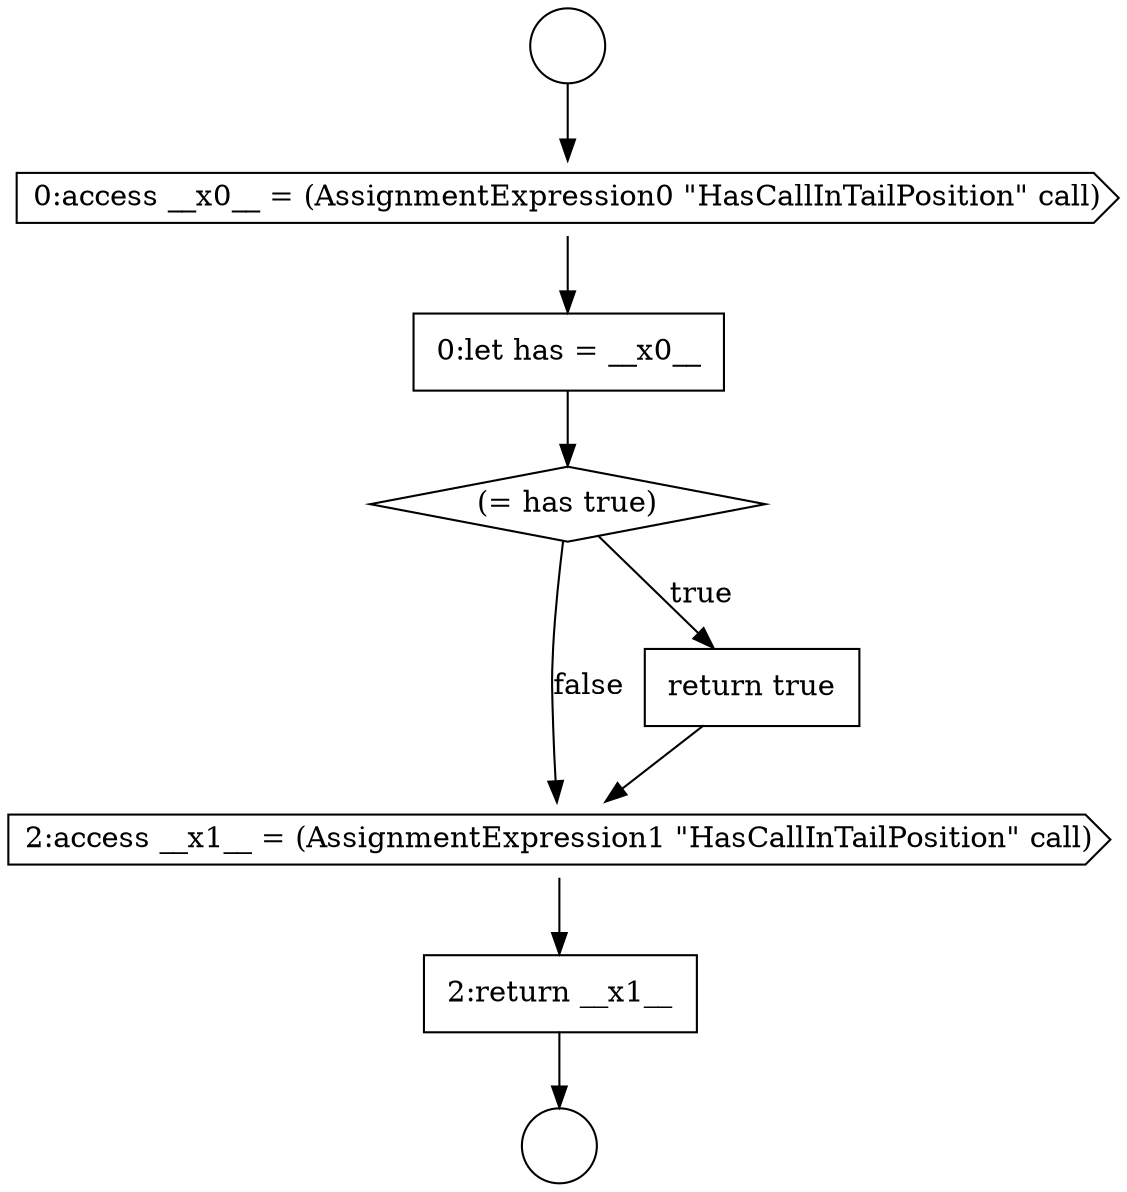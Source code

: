 digraph {
  node9241 [shape=circle label=" " color="black" fillcolor="white" style=filled]
  node9246 [shape=cds, label=<<font color="black">2:access __x1__ = (AssignmentExpression1 &quot;HasCallInTailPosition&quot; call)</font>> color="black" fillcolor="white" style=filled]
  node9240 [shape=circle label=" " color="black" fillcolor="white" style=filled]
  node9243 [shape=none, margin=0, label=<<font color="black">
    <table border="0" cellborder="1" cellspacing="0" cellpadding="10">
      <tr><td align="left">0:let has = __x0__</td></tr>
    </table>
  </font>> color="black" fillcolor="white" style=filled]
  node9245 [shape=none, margin=0, label=<<font color="black">
    <table border="0" cellborder="1" cellspacing="0" cellpadding="10">
      <tr><td align="left">return true</td></tr>
    </table>
  </font>> color="black" fillcolor="white" style=filled]
  node9244 [shape=diamond, label=<<font color="black">(= has true)</font>> color="black" fillcolor="white" style=filled]
  node9247 [shape=none, margin=0, label=<<font color="black">
    <table border="0" cellborder="1" cellspacing="0" cellpadding="10">
      <tr><td align="left">2:return __x1__</td></tr>
    </table>
  </font>> color="black" fillcolor="white" style=filled]
  node9242 [shape=cds, label=<<font color="black">0:access __x0__ = (AssignmentExpression0 &quot;HasCallInTailPosition&quot; call)</font>> color="black" fillcolor="white" style=filled]
  node9245 -> node9246 [ color="black"]
  node9240 -> node9242 [ color="black"]
  node9244 -> node9245 [label=<<font color="black">true</font>> color="black"]
  node9244 -> node9246 [label=<<font color="black">false</font>> color="black"]
  node9247 -> node9241 [ color="black"]
  node9242 -> node9243 [ color="black"]
  node9243 -> node9244 [ color="black"]
  node9246 -> node9247 [ color="black"]
}
